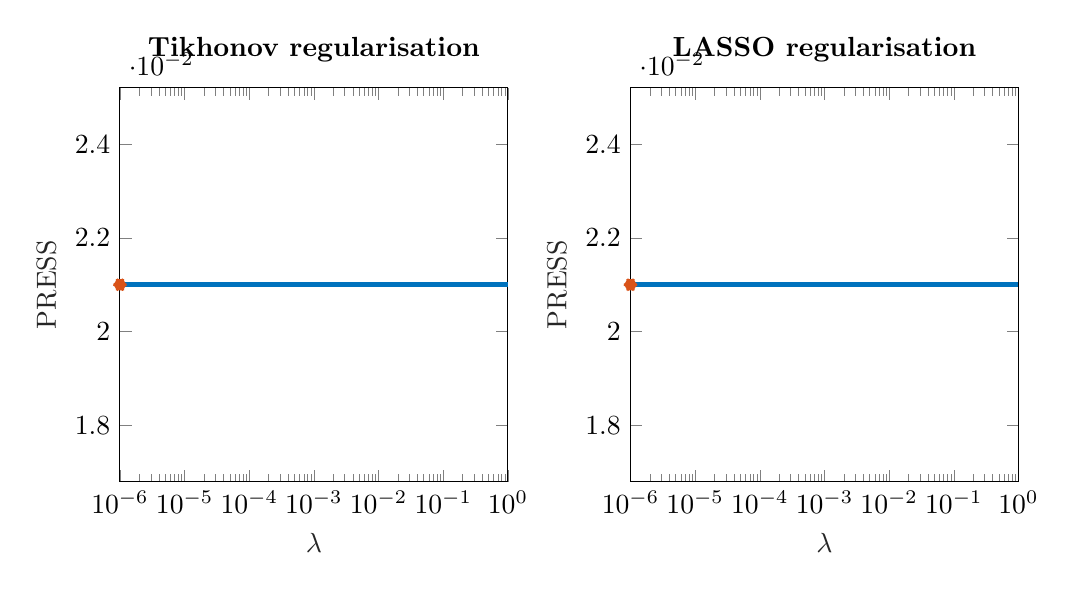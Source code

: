 % This file was created by matlab2tikz.
%
\definecolor{mycolor1}{rgb}{0.0,0.447,0.741}%
\definecolor{mycolor2}{rgb}{0.85,0.325,0.098}%
%
\begin{tikzpicture}

\begin{axis}[%
width=4.927cm,
height=5cm,
at={(0cm,0cm)},
scale only axis,
xmode=log,
xmin=1e-06,
xmax=1,
xminorticks=true,
xlabel style={font=\color{white!15!black}},
xlabel={$\lambda$},
ymin=0.021,
ymax=0.021,
ylabel style={font=\color{white!15!black}},
ylabel={PRESS},
axis background/.style={fill=white},
title style={font=\bfseries},
title={Tikhonov regularisation}
]
\addplot [color=mycolor1, line width=2.0pt, forget plot]
  table[row sep=crcr]{%
1e-06	0.021\\
1.995e-06	0.021\\
3.981e-06	0.021\\
7.943e-06	0.021\\
1.585e-05	0.021\\
3.162e-05	0.021\\
6.31e-05	0.021\\
0.0	0.021\\
0.0	0.021\\
0.001	0.021\\
0.001	0.021\\
0.002	0.021\\
0.004	0.021\\
0.008	0.021\\
0.016	0.021\\
0.032	0.021\\
0.063	0.021\\
0.126	0.021\\
0.251	0.021\\
0.501	0.021\\
1	0.021\\
};
\addplot [color=mycolor2, line width=3.0pt, draw=none, mark=asterisk, mark options={solid, mycolor2}, forget plot]
  table[row sep=crcr]{%
1e-06	0.021\\
};
\end{axis}

\begin{axis}[%
width=4.927cm,
height=5cm,
at={(6.484cm,0cm)},
scale only axis,
xmode=log,
xmin=1e-06,
xmax=1,
xminorticks=true,
xlabel style={font=\color{white!15!black}},
xlabel={$\lambda$},
ymin=0.021,
ymax=0.021,
ylabel style={font=\color{white!15!black}},
ylabel={PRESS},
axis background/.style={fill=white},
title style={font=\bfseries},
title={LASSO regularisation}
]
\addplot [color=mycolor1, line width=2.0pt, forget plot]
  table[row sep=crcr]{%
1e-06	0.021\\
1.995e-06	0.021\\
3.981e-06	0.021\\
7.943e-06	0.021\\
1.585e-05	0.021\\
3.162e-05	0.021\\
6.31e-05	0.021\\
0.0	0.021\\
0.0	0.021\\
0.001	0.021\\
0.001	0.021\\
0.002	0.021\\
0.004	0.021\\
0.008	0.021\\
0.016	0.021\\
0.032	0.021\\
0.063	0.021\\
0.126	0.021\\
0.251	0.021\\
0.501	0.021\\
1	0.021\\
};
\addplot [color=mycolor2, line width=3.0pt, draw=none, mark=asterisk, mark options={solid, mycolor2}, forget plot]
  table[row sep=crcr]{%
1e-06	0.021\\
};
\end{axis}
\end{tikzpicture}%